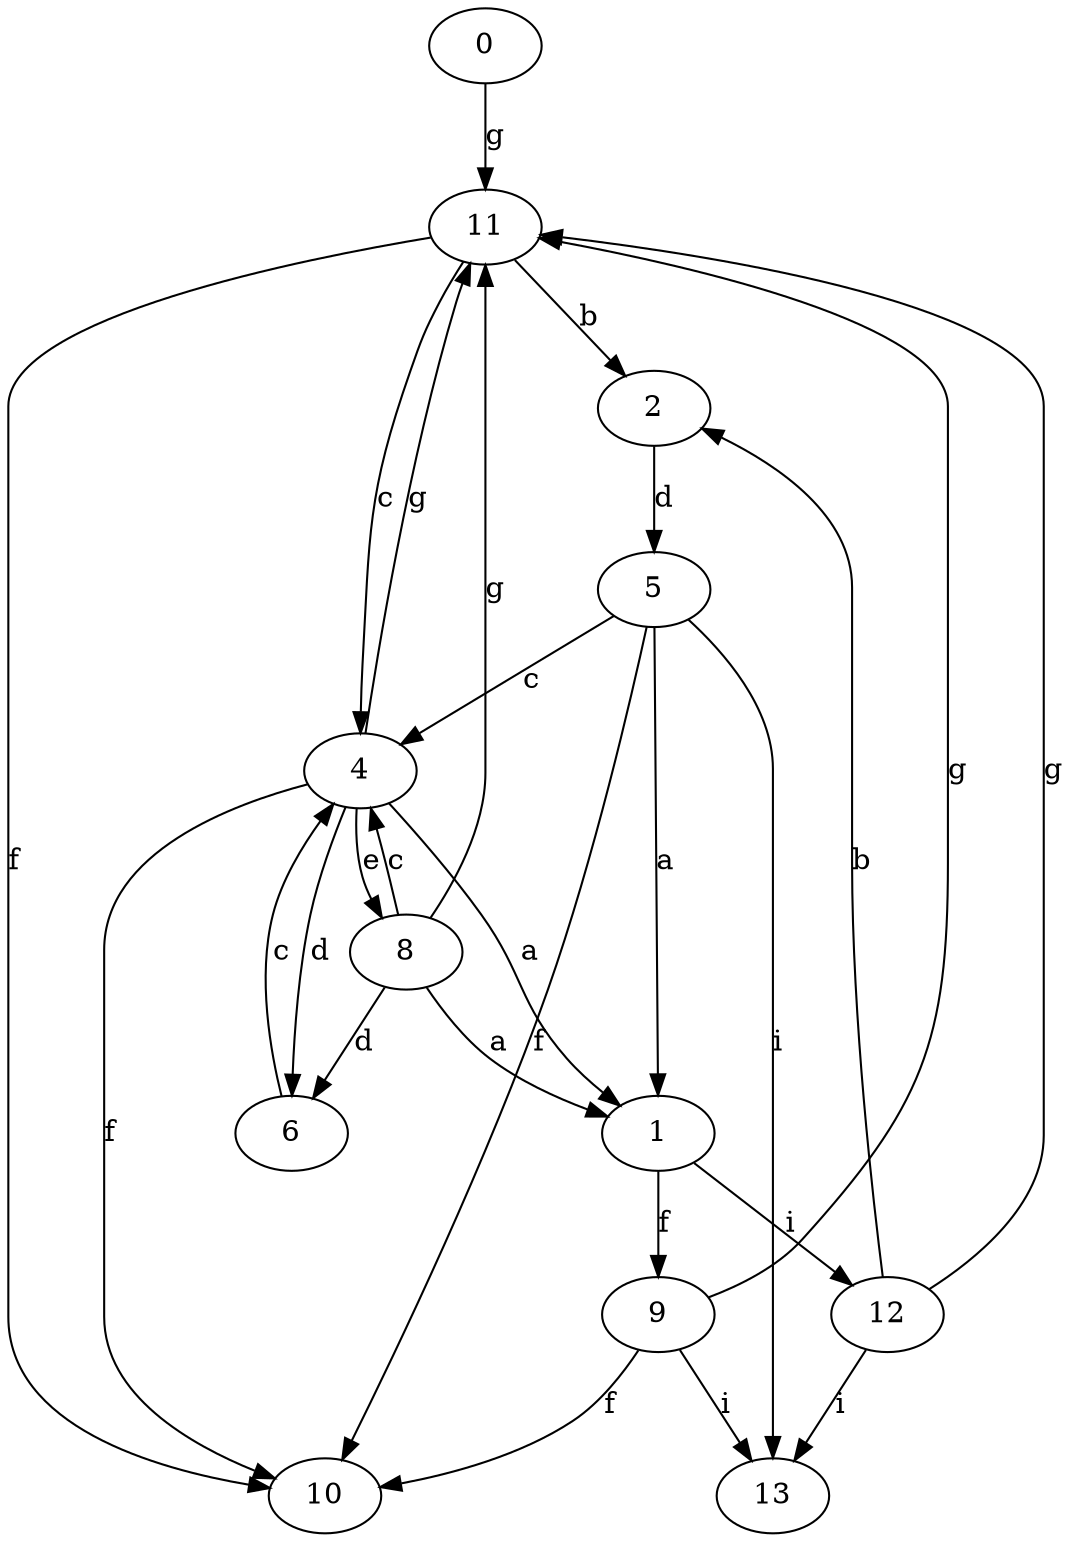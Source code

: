 strict digraph  {
0;
1;
2;
4;
5;
6;
8;
9;
10;
11;
12;
13;
0 -> 11  [label=g];
1 -> 9  [label=f];
1 -> 12  [label=i];
2 -> 5  [label=d];
4 -> 1  [label=a];
4 -> 6  [label=d];
4 -> 8  [label=e];
4 -> 10  [label=f];
4 -> 11  [label=g];
5 -> 1  [label=a];
5 -> 4  [label=c];
5 -> 10  [label=f];
5 -> 13  [label=i];
6 -> 4  [label=c];
8 -> 1  [label=a];
8 -> 4  [label=c];
8 -> 6  [label=d];
8 -> 11  [label=g];
9 -> 10  [label=f];
9 -> 11  [label=g];
9 -> 13  [label=i];
11 -> 2  [label=b];
11 -> 4  [label=c];
11 -> 10  [label=f];
12 -> 2  [label=b];
12 -> 11  [label=g];
12 -> 13  [label=i];
}
